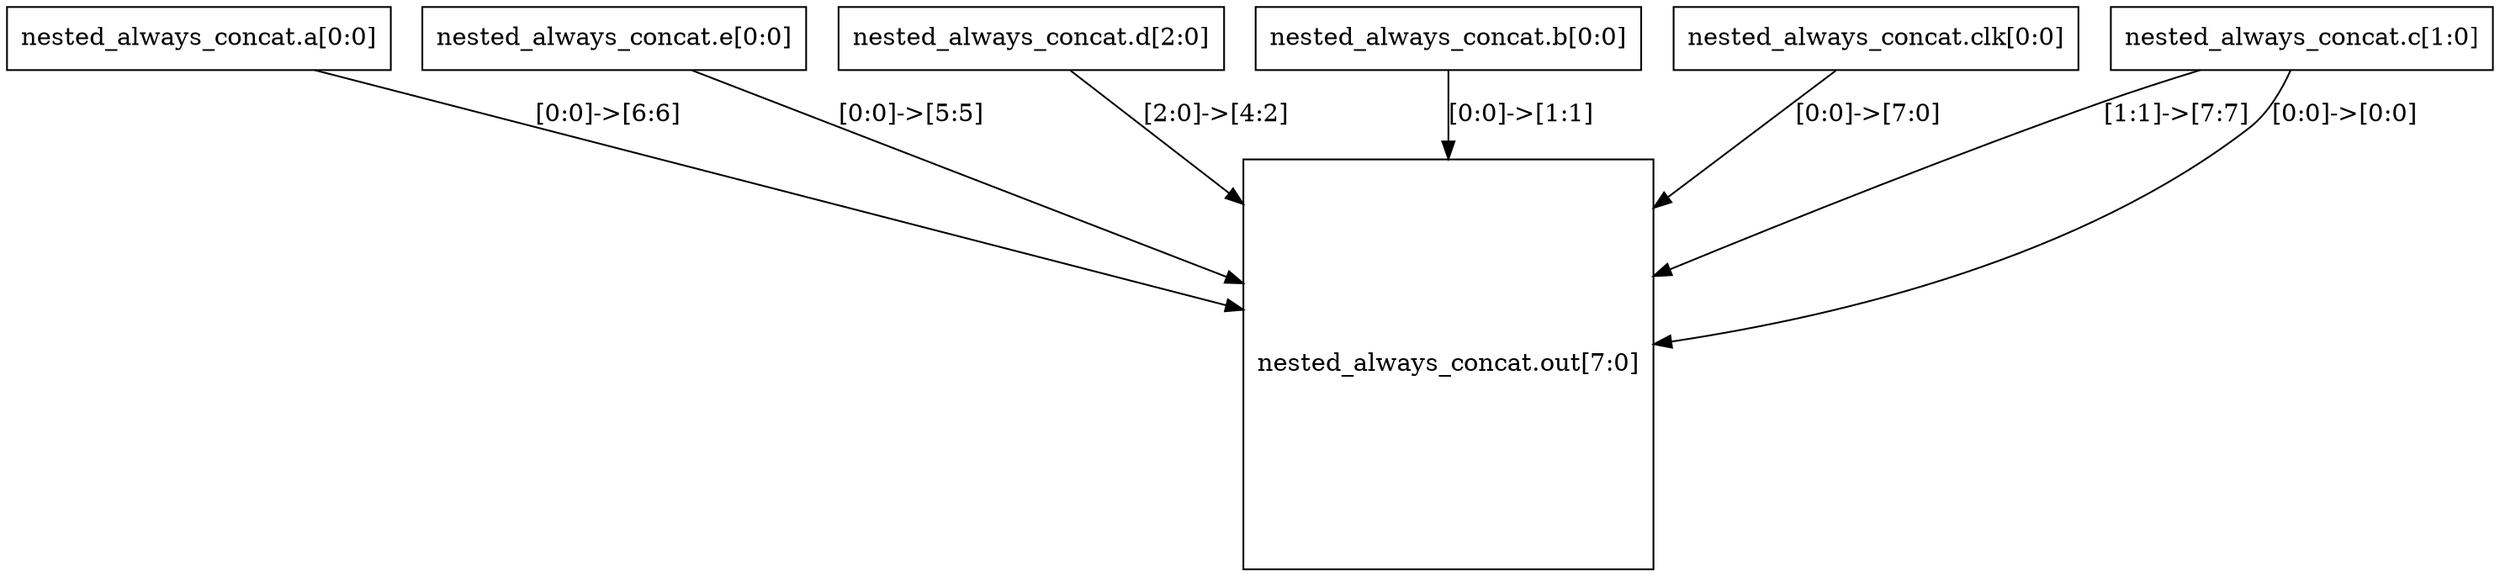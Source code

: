 digraph G {
	"nested_always_concat.a" -> "nested_always_concat.out"[label="[0:0]->[6:6]"];
	"nested_always_concat.e" -> "nested_always_concat.out"[label="[0:0]->[5:5]"];
	"nested_always_concat.d" -> "nested_always_concat.out"[label="[2:0]->[4:2]"];
	"nested_always_concat.b" -> "nested_always_concat.out"[label="[0:0]->[1:1]"];
	"nested_always_concat.clk" -> "nested_always_concat.out"[label="[0:0]->[7:0]"];
	"nested_always_concat.c" -> "nested_always_concat.out"[label="[1:1]->[7:7]"];
	"nested_always_concat.c" -> "nested_always_concat.out"[label="[0:0]->[0:0]"];
	"nested_always_concat.a" [shape=rectangle, label="nested_always_concat.a[0:0]"];
	"nested_always_concat.b" [shape=rectangle, label="nested_always_concat.b[0:0]"];
	"nested_always_concat.c" [shape=rectangle, label="nested_always_concat.c[1:0]"];
	"nested_always_concat.clk" [shape=rectangle, label="nested_always_concat.clk[0:0]"];
	"nested_always_concat.d" [shape=rectangle, label="nested_always_concat.d[2:0]"];
	"nested_always_concat.e" [shape=rectangle, label="nested_always_concat.e[0:0]"];
	"nested_always_concat.out" [shape=square, label="nested_always_concat.out[7:0]"];
}
